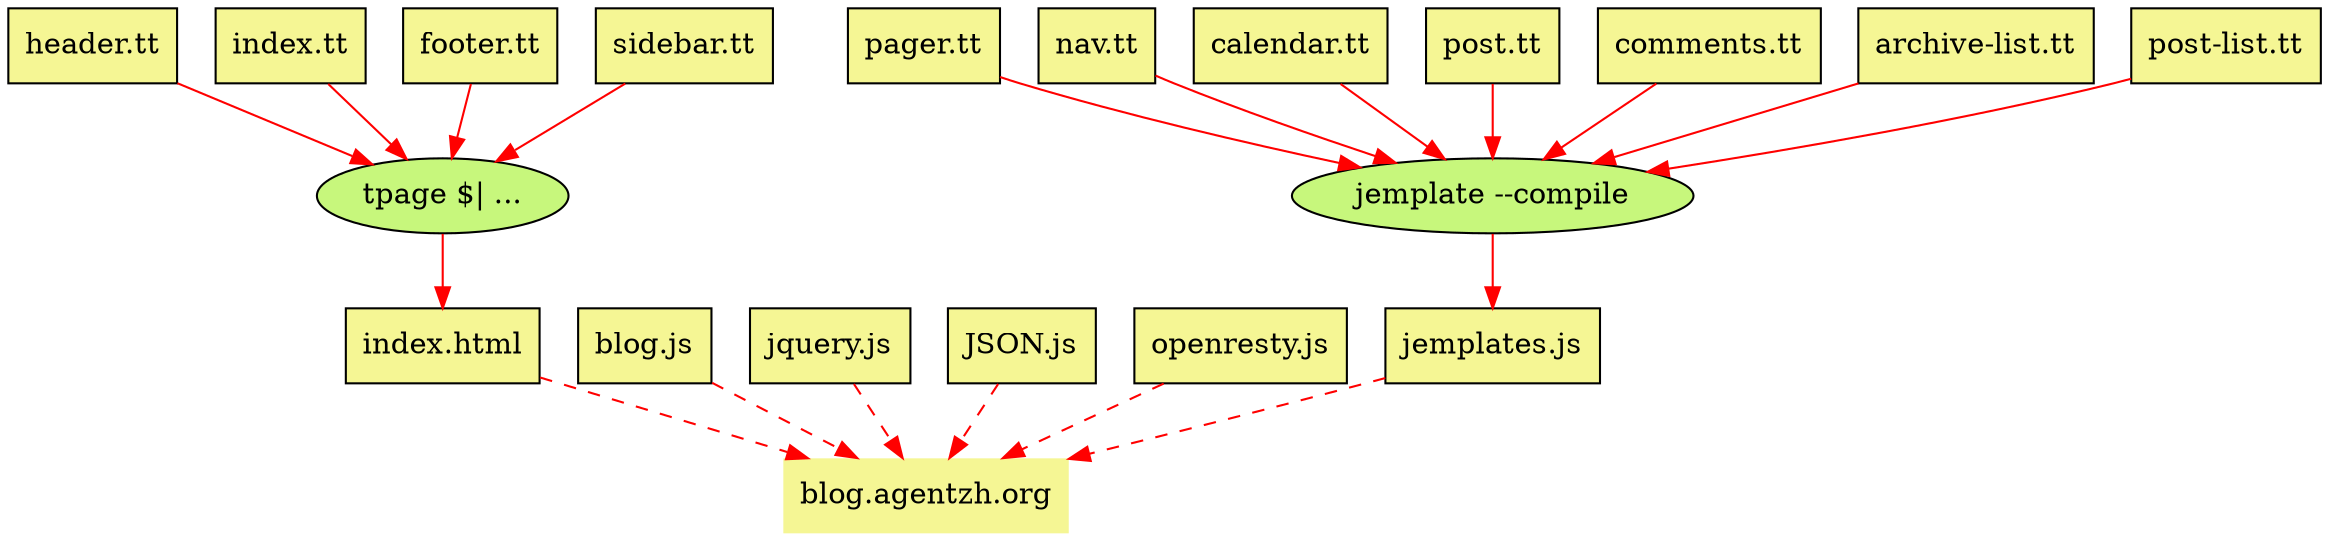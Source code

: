 digraph test {
	ratio="fill";
	node [fillcolor="#f5f694", shape="box", style="filled"];
	edge [color="red", len="2"];
	node1 [label="blog.agentzh.org", shape="plaintext"];
	node2 [label="index.html"];
	node3 [fillcolor="#c7f77c", label="tpage $\| ...", shape="ellipse", style="filled"];
	node4 [label="header.tt"];
	node5 [label="index.tt"];
	node6 [label="footer.tt"];
	node7 [label="sidebar.tt"];
	node8 [label="blog.js"];
	node9 [label="jquery.js"];
	node10 [label="JSON.js"];
	node11 [label="openresty.js"];
	node12 [label="jemplates.js"];
	node13 [fillcolor="#c7f77c", label="jemplate --compile", shape="ellipse", style="filled"];
	node14 [label="pager.tt"];
	node15 [label="nav.tt"];
	node16 [label="calendar.tt"];
	node17 [label="post.tt"];
	node18 [label="comments.tt"];
	node19 [label="archive-list.tt"];
	node20 [label="post-list.tt"];
	node3 -> node2;
	node13 -> node12;
	node10 -> node1 [style="dashed"];
	node19 -> node13;
	node8 -> node1 [style="dashed"];
	node16 -> node13;
	node18 -> node13;
	node6 -> node3;
	node4 -> node3;
	node2 -> node1 [style="dashed"];
	node5 -> node3;
	node12 -> node1 [style="dashed"];
	node9 -> node1 [style="dashed"];
	node15 -> node13;
	node11 -> node1 [style="dashed"];
	node14 -> node13;
	node20 -> node13;
	node17 -> node13;
	node7 -> node3;
}
